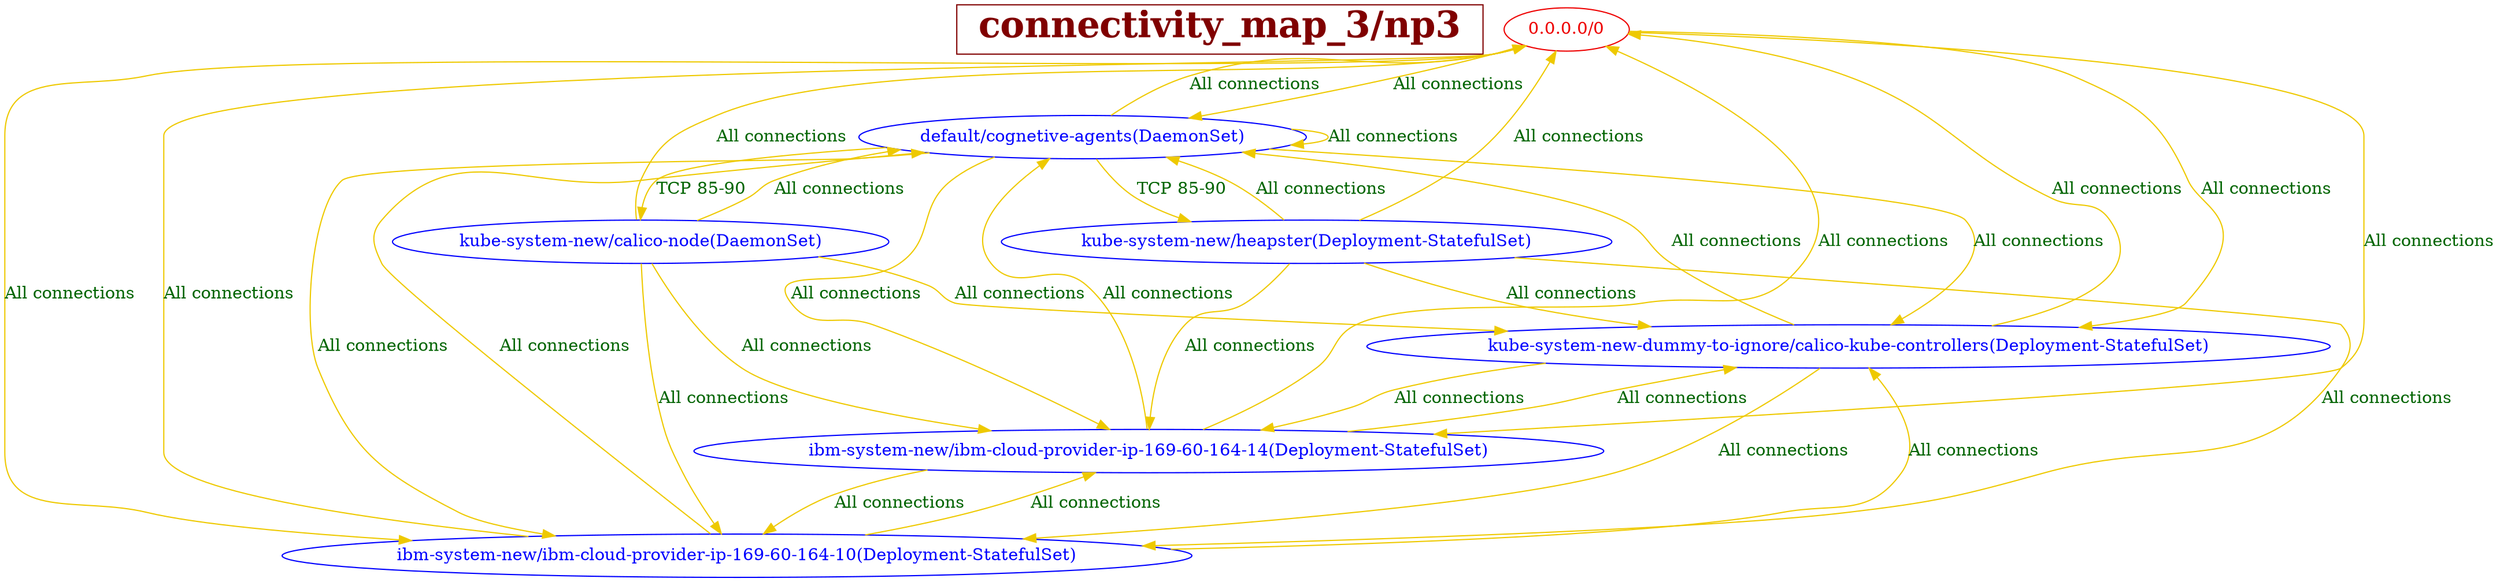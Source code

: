 // The Connectivity Graph of np3
digraph {
	HEADER [shape="box" label=< <B>connectivity_map_3/np3</B> > fontsize=30 color=webmaroon fontcolor=webmaroon];
	"0.0.0.0/0" [label="0.0.0.0/0" color="red2" fontcolor="red2"]
	"default/cognetive-agents(DaemonSet)" [label="default/cognetive-agents(DaemonSet)" color="blue" fontcolor="blue"]
	"ibm-system-new/ibm-cloud-provider-ip-169-60-164-10(Deployment-StatefulSet)" [label="ibm-system-new/ibm-cloud-provider-ip-169-60-164-10(Deployment-StatefulSet)" color="blue" fontcolor="blue"]
	"ibm-system-new/ibm-cloud-provider-ip-169-60-164-14(Deployment-StatefulSet)" [label="ibm-system-new/ibm-cloud-provider-ip-169-60-164-14(Deployment-StatefulSet)" color="blue" fontcolor="blue"]
	"kube-system-new-dummy-to-ignore/calico-kube-controllers(Deployment-StatefulSet)" [label="kube-system-new-dummy-to-ignore/calico-kube-controllers(Deployment-StatefulSet)" color="blue" fontcolor="blue"]
	"kube-system-new/calico-node(DaemonSet)" [label="kube-system-new/calico-node(DaemonSet)" color="blue" fontcolor="blue"]
	"kube-system-new/heapster(Deployment-StatefulSet)" [label="kube-system-new/heapster(Deployment-StatefulSet)" color="blue" fontcolor="blue"]
	"0.0.0.0/0" -> "default/cognetive-agents(DaemonSet)" [label="All connections" color="gold2" fontcolor="darkgreen"]
	"0.0.0.0/0" -> "ibm-system-new/ibm-cloud-provider-ip-169-60-164-10(Deployment-StatefulSet)" [label="All connections" color="gold2" fontcolor="darkgreen"]
	"0.0.0.0/0" -> "ibm-system-new/ibm-cloud-provider-ip-169-60-164-14(Deployment-StatefulSet)" [label="All connections" color="gold2" fontcolor="darkgreen"]
	"0.0.0.0/0" -> "kube-system-new-dummy-to-ignore/calico-kube-controllers(Deployment-StatefulSet)" [label="All connections" color="gold2" fontcolor="darkgreen"]
	"default/cognetive-agents(DaemonSet)" -> "0.0.0.0/0" [label="All connections" color="gold2" fontcolor="darkgreen"]
	"default/cognetive-agents(DaemonSet)" -> "default/cognetive-agents(DaemonSet)" [label="All connections" color="gold2" fontcolor="darkgreen"]
	"default/cognetive-agents(DaemonSet)" -> "ibm-system-new/ibm-cloud-provider-ip-169-60-164-10(Deployment-StatefulSet)" [label="All connections" color="gold2" fontcolor="darkgreen"]
	"default/cognetive-agents(DaemonSet)" -> "ibm-system-new/ibm-cloud-provider-ip-169-60-164-14(Deployment-StatefulSet)" [label="All connections" color="gold2" fontcolor="darkgreen"]
	"default/cognetive-agents(DaemonSet)" -> "kube-system-new-dummy-to-ignore/calico-kube-controllers(Deployment-StatefulSet)" [label="All connections" color="gold2" fontcolor="darkgreen"]
	"default/cognetive-agents(DaemonSet)" -> "kube-system-new/calico-node(DaemonSet)" [label="TCP 85-90" color="gold2" fontcolor="darkgreen"]
	"default/cognetive-agents(DaemonSet)" -> "kube-system-new/heapster(Deployment-StatefulSet)" [label="TCP 85-90" color="gold2" fontcolor="darkgreen"]
	"ibm-system-new/ibm-cloud-provider-ip-169-60-164-10(Deployment-StatefulSet)" -> "0.0.0.0/0" [label="All connections" color="gold2" fontcolor="darkgreen"]
	"ibm-system-new/ibm-cloud-provider-ip-169-60-164-10(Deployment-StatefulSet)" -> "default/cognetive-agents(DaemonSet)" [label="All connections" color="gold2" fontcolor="darkgreen"]
	"ibm-system-new/ibm-cloud-provider-ip-169-60-164-10(Deployment-StatefulSet)" -> "ibm-system-new/ibm-cloud-provider-ip-169-60-164-14(Deployment-StatefulSet)" [label="All connections" color="gold2" fontcolor="darkgreen"]
	"ibm-system-new/ibm-cloud-provider-ip-169-60-164-10(Deployment-StatefulSet)" -> "kube-system-new-dummy-to-ignore/calico-kube-controllers(Deployment-StatefulSet)" [label="All connections" color="gold2" fontcolor="darkgreen"]
	"ibm-system-new/ibm-cloud-provider-ip-169-60-164-14(Deployment-StatefulSet)" -> "0.0.0.0/0" [label="All connections" color="gold2" fontcolor="darkgreen"]
	"ibm-system-new/ibm-cloud-provider-ip-169-60-164-14(Deployment-StatefulSet)" -> "default/cognetive-agents(DaemonSet)" [label="All connections" color="gold2" fontcolor="darkgreen"]
	"ibm-system-new/ibm-cloud-provider-ip-169-60-164-14(Deployment-StatefulSet)" -> "ibm-system-new/ibm-cloud-provider-ip-169-60-164-10(Deployment-StatefulSet)" [label="All connections" color="gold2" fontcolor="darkgreen"]
	"ibm-system-new/ibm-cloud-provider-ip-169-60-164-14(Deployment-StatefulSet)" -> "kube-system-new-dummy-to-ignore/calico-kube-controllers(Deployment-StatefulSet)" [label="All connections" color="gold2" fontcolor="darkgreen"]
	"kube-system-new-dummy-to-ignore/calico-kube-controllers(Deployment-StatefulSet)" -> "0.0.0.0/0" [label="All connections" color="gold2" fontcolor="darkgreen"]
	"kube-system-new-dummy-to-ignore/calico-kube-controllers(Deployment-StatefulSet)" -> "default/cognetive-agents(DaemonSet)" [label="All connections" color="gold2" fontcolor="darkgreen"]
	"kube-system-new-dummy-to-ignore/calico-kube-controllers(Deployment-StatefulSet)" -> "ibm-system-new/ibm-cloud-provider-ip-169-60-164-10(Deployment-StatefulSet)" [label="All connections" color="gold2" fontcolor="darkgreen"]
	"kube-system-new-dummy-to-ignore/calico-kube-controllers(Deployment-StatefulSet)" -> "ibm-system-new/ibm-cloud-provider-ip-169-60-164-14(Deployment-StatefulSet)" [label="All connections" color="gold2" fontcolor="darkgreen"]
	"kube-system-new/calico-node(DaemonSet)" -> "0.0.0.0/0" [label="All connections" color="gold2" fontcolor="darkgreen"]
	"kube-system-new/calico-node(DaemonSet)" -> "default/cognetive-agents(DaemonSet)" [label="All connections" color="gold2" fontcolor="darkgreen"]
	"kube-system-new/calico-node(DaemonSet)" -> "ibm-system-new/ibm-cloud-provider-ip-169-60-164-10(Deployment-StatefulSet)" [label="All connections" color="gold2" fontcolor="darkgreen"]
	"kube-system-new/calico-node(DaemonSet)" -> "ibm-system-new/ibm-cloud-provider-ip-169-60-164-14(Deployment-StatefulSet)" [label="All connections" color="gold2" fontcolor="darkgreen"]
	"kube-system-new/calico-node(DaemonSet)" -> "kube-system-new-dummy-to-ignore/calico-kube-controllers(Deployment-StatefulSet)" [label="All connections" color="gold2" fontcolor="darkgreen"]
	"kube-system-new/heapster(Deployment-StatefulSet)" -> "0.0.0.0/0" [label="All connections" color="gold2" fontcolor="darkgreen"]
	"kube-system-new/heapster(Deployment-StatefulSet)" -> "default/cognetive-agents(DaemonSet)" [label="All connections" color="gold2" fontcolor="darkgreen"]
	"kube-system-new/heapster(Deployment-StatefulSet)" -> "ibm-system-new/ibm-cloud-provider-ip-169-60-164-10(Deployment-StatefulSet)" [label="All connections" color="gold2" fontcolor="darkgreen"]
	"kube-system-new/heapster(Deployment-StatefulSet)" -> "ibm-system-new/ibm-cloud-provider-ip-169-60-164-14(Deployment-StatefulSet)" [label="All connections" color="gold2" fontcolor="darkgreen"]
	"kube-system-new/heapster(Deployment-StatefulSet)" -> "kube-system-new-dummy-to-ignore/calico-kube-controllers(Deployment-StatefulSet)" [label="All connections" color="gold2" fontcolor="darkgreen"]
}

